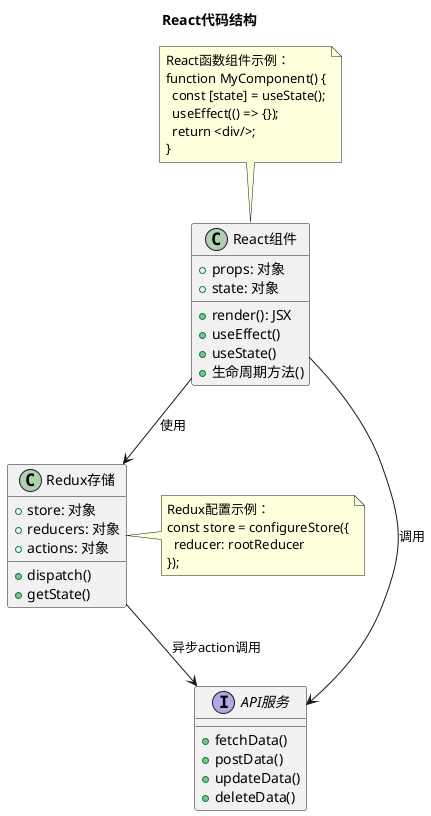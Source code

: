 @startuml C4_Code
title React代码结构

class React组件 {
  +props: 对象
  +state: 对象
  +render(): JSX
  +useEffect()
  +useState()
  +生命周期方法()
}

class Redux存储 {
  +store: 对象
  +reducers: 对象
  +actions: 对象
  +dispatch()
  +getState()
}

interface API服务 {
  +fetchData()
  +postData()
  +updateData()
  +deleteData()
}

React组件 --> Redux存储 : "使用"
React组件 --> API服务 : "调用"
Redux存储 --> API服务 : "异步action调用"

note top of React组件 
  React函数组件示例：
  function MyComponent() {
    const [state] = useState();
    useEffect(() => {});
    return <div/>;
  }
end note

note right of Redux存储
  Redux配置示例：
  const store = configureStore({
    reducer: rootReducer
  });
end note

@enduml
